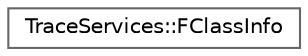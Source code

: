 digraph "Graphical Class Hierarchy"
{
 // INTERACTIVE_SVG=YES
 // LATEX_PDF_SIZE
  bgcolor="transparent";
  edge [fontname=Helvetica,fontsize=10,labelfontname=Helvetica,labelfontsize=10];
  node [fontname=Helvetica,fontsize=10,shape=box,height=0.2,width=0.4];
  rankdir="LR";
  Node0 [id="Node000000",label="TraceServices::FClassInfo",height=0.2,width=0.4,color="grey40", fillcolor="white", style="filled",URL="$dd/db4/structTraceServices_1_1FClassInfo.html",tooltip=" "];
}
